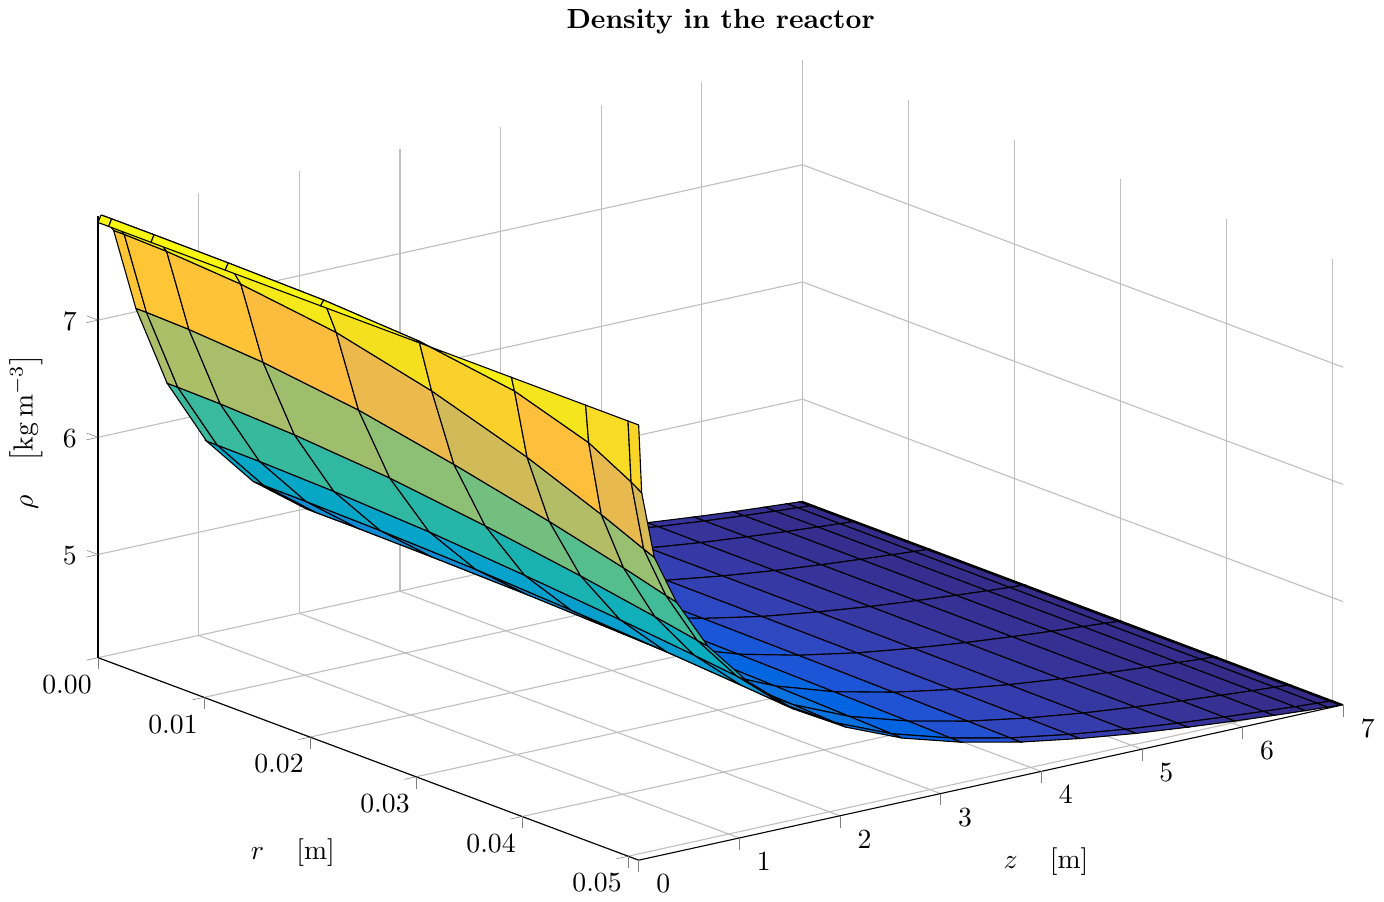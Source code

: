 % This file was created by matlab2tikz v0.5.0 (commit 800cce279cab22a09aed1380864216c9dedfbf54) running on MATLAB 8.4.
%Copyright (c) 2008--2014, Nico Schlömer <nico.schloemer@gmail.com>
%All rights reserved.
%Minimal pgfplots version: 1.3
%
%The latest updates can be retrieved from
%  http://www.mathworks.com/matlabcentral/fileexchange/22022-matlab2tikz
%where you can also make suggestions and rate matlab2tikz.
%
\documentclass[tikz]{standalone}
\usepackage{pgfplots}
\usepackage{grffile}
\pgfplotsset{compat=newest}
\usetikzlibrary{plotmarks}
\usepackage{amsmath}

\usepackage{siunitx}
\begin{document}
\begin{tikzpicture}

\begin{axis}[%
width=6.226in,
height=4in,
at={(0in,0in)},
scale only axis,
view={52.5}{30},
every outer x axis line/.append style={black},
every x tick label/.append style={font=\color{black}},
xmin=0,
xmax=0.051,
tick align=outside,
xlabel={$r\quad\left[\SI{}{\meter}\right]$},
xmajorgrids,
every outer y axis line/.append style={black},
every y tick label/.append style={font=\color{black}},
ymin=0,
ymax=7,
ylabel={$z\quad\left[\SI{}{\meter}\right]$},
ymajorgrids,
every outer z axis line/.append style={black},
every z tick label/.append style={font=\color{black}},
zmin=4.12,
zmax=7.892,
zlabel={$\rho\quad\left[\SI{}{\kilogram\per\cubic\meter}\right]$},
zmajorgrids,
title style={font=\bfseries},
title={Density in the reactor},
axis x line*=bottom,
axis y line*=left,
axis z line*=left,
scaled x ticks = false,
x tick label style={/pgf/number format/fixed,/pgf/number format/precision=2,/pgf/number format/zerofill=true},
z buffer = sort
]

\addplot3[%
surf,
faceted color=black,
shader=faceted,
colormap={mymap}{[1pt] rgb(0pt)=(0.208,0.166,0.529); rgb(1pt)=(0.212,0.19,0.578); rgb(2pt)=(0.212,0.214,0.627); rgb(3pt)=(0.208,0.239,0.677); rgb(4pt)=(0.196,0.264,0.728); rgb(5pt)=(0.171,0.292,0.779); rgb(6pt)=(0.125,0.324,0.83); rgb(7pt)=(0.059,0.36,0.868); rgb(8pt)=(0.012,0.388,0.882); rgb(9pt)=(0.006,0.409,0.883); rgb(10pt)=(0.017,0.427,0.879); rgb(11pt)=(0.033,0.443,0.872); rgb(12pt)=(0.05,0.459,0.864); rgb(13pt)=(0.063,0.474,0.855); rgb(14pt)=(0.072,0.489,0.847); rgb(15pt)=(0.078,0.504,0.838); rgb(16pt)=(0.079,0.52,0.831); rgb(17pt)=(0.075,0.538,0.826); rgb(18pt)=(0.064,0.557,0.824); rgb(19pt)=(0.049,0.577,0.823); rgb(20pt)=(0.034,0.597,0.82); rgb(21pt)=(0.026,0.614,0.814); rgb(22pt)=(0.024,0.629,0.804); rgb(23pt)=(0.023,0.642,0.791); rgb(24pt)=(0.023,0.653,0.777); rgb(25pt)=(0.027,0.664,0.761); rgb(26pt)=(0.038,0.674,0.744); rgb(27pt)=(0.059,0.684,0.725); rgb(28pt)=(0.084,0.693,0.706); rgb(29pt)=(0.113,0.702,0.686); rgb(30pt)=(0.145,0.71,0.665); rgb(31pt)=(0.18,0.718,0.642); rgb(32pt)=(0.218,0.725,0.619); rgb(33pt)=(0.259,0.732,0.595); rgb(34pt)=(0.302,0.738,0.571); rgb(35pt)=(0.348,0.742,0.547); rgb(36pt)=(0.395,0.746,0.524); rgb(37pt)=(0.442,0.748,0.503); rgb(38pt)=(0.487,0.749,0.484); rgb(39pt)=(0.53,0.749,0.466); rgb(40pt)=(0.571,0.749,0.449); rgb(41pt)=(0.61,0.747,0.434); rgb(42pt)=(0.647,0.746,0.419); rgb(43pt)=(0.683,0.743,0.404); rgb(44pt)=(0.718,0.741,0.39); rgb(45pt)=(0.752,0.738,0.377); rgb(46pt)=(0.786,0.736,0.363); rgb(47pt)=(0.819,0.733,0.35); rgb(48pt)=(0.851,0.73,0.336); rgb(49pt)=(0.882,0.727,0.322); rgb(50pt)=(0.914,0.726,0.306); rgb(51pt)=(0.945,0.726,0.289); rgb(52pt)=(0.974,0.731,0.267); rgb(53pt)=(0.994,0.745,0.24); rgb(54pt)=(0.999,0.765,0.216); rgb(55pt)=(0.996,0.786,0.197); rgb(56pt)=(0.988,0.807,0.179); rgb(57pt)=(0.979,0.827,0.163); rgb(58pt)=(0.97,0.848,0.147); rgb(59pt)=(0.963,0.871,0.131); rgb(60pt)=(0.959,0.895,0.113); rgb(61pt)=(0.96,0.922,0.095); rgb(62pt)=(0.966,0.951,0.076); rgb(63pt)=(0.976,0.983,0.054)},
mesh/rows=10]
table[row sep=crcr,header=false] {%
%
0	0	7.833\\
0	0.03	7.892\\
0	0.155	7.736\\
0	0.376	7.029\\
0	0.687	6.331\\
0	1.079	5.763\\
0	1.541	5.332\\
0	2.059	5.004\\
0	2.618	4.763\\
0	3.203	4.584\\
0	3.797	4.455\\
0	4.382	4.359\\
0	4.941	4.29\\
0	5.459	4.238\\
0	5.921	4.199\\
0	6.313	4.17\\
0	6.624	4.15\\
0	6.845	4.137\\
0	6.97	4.129\\
0	7	4.127\\
0.001	0	7.833\\
0.001	0.03	7.892\\
0.001	0.155	7.736\\
0.001	0.376	7.029\\
0.001	0.687	6.331\\
0.001	1.079	5.763\\
0.001	1.541	5.332\\
0.001	2.059	5.003\\
0.001	2.618	4.763\\
0.001	3.203	4.584\\
0.001	3.797	4.455\\
0.001	4.382	4.359\\
0.001	4.941	4.29\\
0.001	5.459	4.238\\
0.001	5.921	4.199\\
0.001	6.313	4.17\\
0.001	6.624	4.15\\
0.001	6.845	4.137\\
0.001	6.97	4.129\\
0.001	7	4.127\\
0.005	0	7.833\\
0.005	0.03	7.892\\
0.005	0.155	7.727\\
0.005	0.376	7.019\\
0.005	0.687	6.325\\
0.005	1.079	5.759\\
0.005	1.541	5.33\\
0.005	2.059	5.002\\
0.005	2.618	4.762\\
0.005	3.203	4.583\\
0.005	3.797	4.454\\
0.005	4.382	4.359\\
0.005	4.941	4.289\\
0.005	5.459	4.237\\
0.005	5.921	4.199\\
0.005	6.313	4.17\\
0.005	6.624	4.15\\
0.005	6.845	4.136\\
0.005	6.97	4.129\\
0.005	7	4.127\\
0.012	0	7.833\\
0.012	0.03	7.889\\
0.012	0.155	7.684\\
0.012	0.376	6.975\\
0.012	0.687	6.298\\
0.012	1.079	5.741\\
0.012	1.541	5.319\\
0.012	2.059	4.994\\
0.012	2.618	4.757\\
0.012	3.203	4.58\\
0.012	3.797	4.452\\
0.012	4.382	4.357\\
0.012	4.941	4.288\\
0.012	5.459	4.236\\
0.012	5.921	4.198\\
0.012	6.313	4.17\\
0.012	6.624	4.15\\
0.012	6.845	4.136\\
0.012	6.97	4.129\\
0.012	7	4.127\\
0.021	0	7.833\\
0.021	0.03	7.877\\
0.021	0.155	7.577\\
0.021	0.376	6.873\\
0.021	0.687	6.234\\
0.021	1.079	5.7\\
0.021	1.541	5.293\\
0.021	2.059	4.977\\
0.021	2.618	4.745\\
0.021	3.203	4.572\\
0.021	3.797	4.447\\
0.021	4.382	4.353\\
0.021	4.941	4.286\\
0.021	5.459	4.234\\
0.021	5.921	4.197\\
0.021	6.313	4.168\\
0.021	6.624	4.148\\
0.021	6.845	4.135\\
0.021	6.97	4.128\\
0.021	7	4.126\\
0.03	0	7.833\\
0.03	0.03	7.831\\
0.03	0.155	7.383\\
0.03	0.376	6.714\\
0.03	0.687	6.131\\
0.03	1.079	5.635\\
0.03	1.541	5.25\\
0.03	2.059	4.949\\
0.03	2.618	4.727\\
0.03	3.203	4.559\\
0.03	3.797	4.438\\
0.03	4.382	4.347\\
0.03	4.941	4.281\\
0.03	5.459	4.231\\
0.03	5.921	4.194\\
0.03	6.313	4.166\\
0.03	6.624	4.147\\
0.03	6.845	4.133\\
0.03	6.97	4.126\\
0.03	7	4.125\\
0.039	0	7.833\\
0.039	0.03	7.711\\
0.039	0.155	7.122\\
0.039	0.376	6.532\\
0.039	0.687	6.009\\
0.039	1.079	5.561\\
0.039	1.541	5.199\\
0.039	2.059	4.916\\
0.039	2.618	4.704\\
0.039	3.203	4.544\\
0.039	3.797	4.427\\
0.039	4.382	4.34\\
0.039	4.941	4.275\\
0.039	5.459	4.227\\
0.039	5.921	4.191\\
0.039	6.313	4.164\\
0.039	6.624	4.145\\
0.039	6.845	4.132\\
0.039	6.97	4.125\\
0.039	7	4.123\\
0.046	0	7.833\\
0.046	0.03	7.507\\
0.046	0.155	6.871\\
0.046	0.376	6.374\\
0.046	0.687	5.899\\
0.046	1.079	5.495\\
0.046	1.541	5.153\\
0.046	2.059	4.888\\
0.046	2.618	4.682\\
0.046	3.203	4.531\\
0.046	3.797	4.417\\
0.046	4.382	4.333\\
0.046	4.941	4.27\\
0.046	5.459	4.224\\
0.046	5.921	4.188\\
0.046	6.313	4.162\\
0.046	6.624	4.142\\
0.046	6.845	4.13\\
0.046	6.97	4.123\\
0.046	7	4.121\\
0.05	0	7.833\\
0.05	0.03	7.308\\
0.05	0.155	6.712\\
0.05	0.376	6.274\\
0.05	0.687	5.832\\
0.05	1.079	5.453\\
0.05	1.541	5.124\\
0.05	2.059	4.869\\
0.05	2.618	4.669\\
0.05	3.203	4.522\\
0.05	3.797	4.41\\
0.05	4.382	4.329\\
0.05	4.941	4.267\\
0.05	5.459	4.221\\
0.05	5.921	4.186\\
0.05	6.313	4.16\\
0.05	6.624	4.141\\
0.05	6.845	4.129\\
0.05	6.97	4.122\\
0.05	7	4.12\\
0.051	0	7.833\\
0.051	0.03	7.249\\
0.051	0.155	6.674\\
0.051	0.376	6.25\\
0.051	0.687	5.816\\
0.051	1.079	5.443\\
0.051	1.541	5.117\\
0.051	2.059	4.865\\
0.051	2.618	4.666\\
0.051	3.203	4.52\\
0.051	3.797	4.409\\
0.051	4.382	4.328\\
0.051	4.941	4.266\\
0.051	5.459	4.221\\
0.051	5.921	4.186\\
0.051	6.313	4.16\\
0.051	6.624	4.141\\
0.051	6.845	4.129\\
0.051	6.97	4.122\\
0.051	7	4.12\\
};
\end{axis}
\end{tikzpicture}%
\end{document}